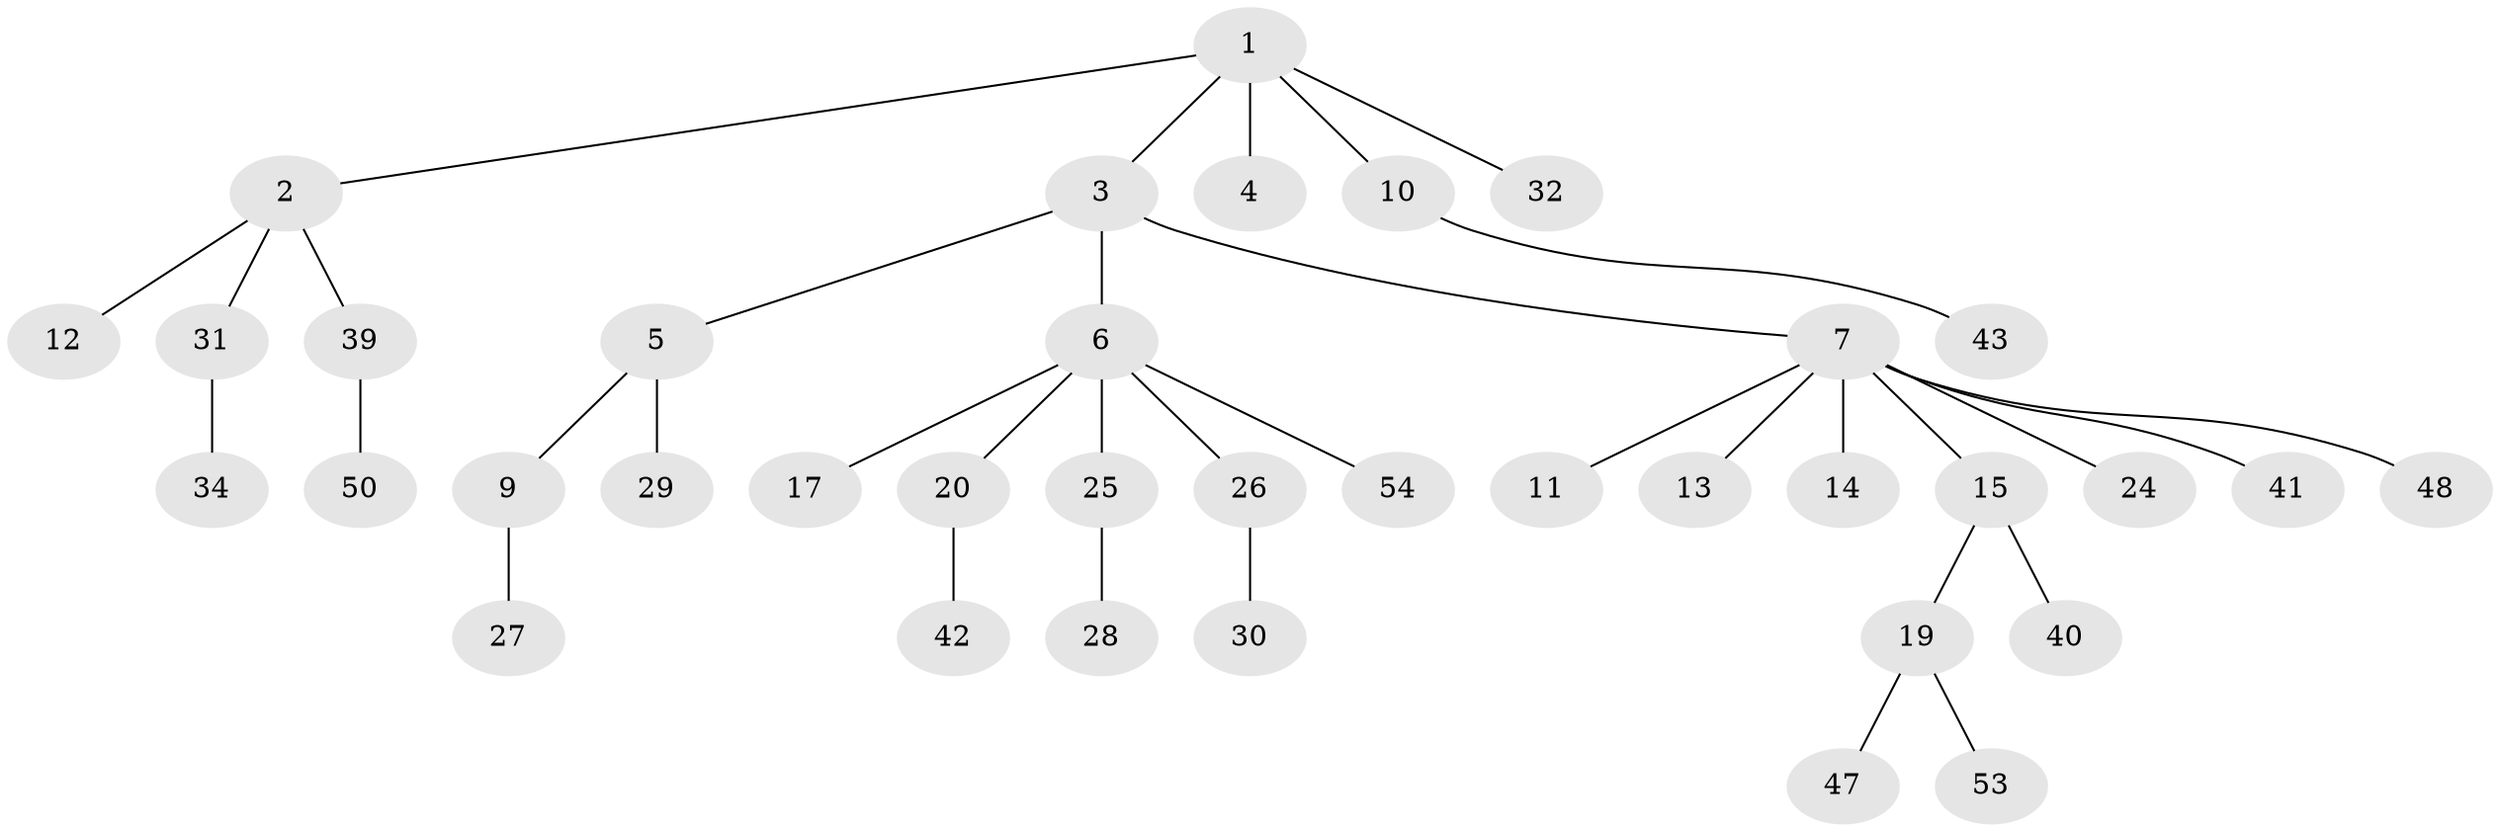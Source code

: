 // Generated by graph-tools (version 1.1) at 2025/24/03/03/25 07:24:05]
// undirected, 37 vertices, 36 edges
graph export_dot {
graph [start="1"]
  node [color=gray90,style=filled];
  1 [super="+51"];
  2 [super="+18"];
  3;
  4;
  5 [super="+52"];
  6 [super="+8"];
  7 [super="+22"];
  9;
  10 [super="+46"];
  11;
  12 [super="+16"];
  13;
  14;
  15 [super="+21"];
  17 [super="+45"];
  19 [super="+44"];
  20 [super="+23"];
  24;
  25;
  26 [super="+37"];
  27 [super="+38"];
  28 [super="+33"];
  29;
  30;
  31;
  32 [super="+36"];
  34 [super="+35"];
  39 [super="+55"];
  40;
  41;
  42;
  43;
  47 [super="+49"];
  48;
  50;
  53;
  54;
  1 -- 2;
  1 -- 3;
  1 -- 4;
  1 -- 10;
  1 -- 32;
  2 -- 12;
  2 -- 31;
  2 -- 39;
  3 -- 5;
  3 -- 6;
  3 -- 7;
  5 -- 9;
  5 -- 29;
  6 -- 17;
  6 -- 20;
  6 -- 26;
  6 -- 54;
  6 -- 25;
  7 -- 11;
  7 -- 13;
  7 -- 14;
  7 -- 15;
  7 -- 24;
  7 -- 48;
  7 -- 41;
  9 -- 27;
  10 -- 43;
  15 -- 19;
  15 -- 40;
  19 -- 47;
  19 -- 53;
  20 -- 42;
  25 -- 28;
  26 -- 30;
  31 -- 34;
  39 -- 50;
}
